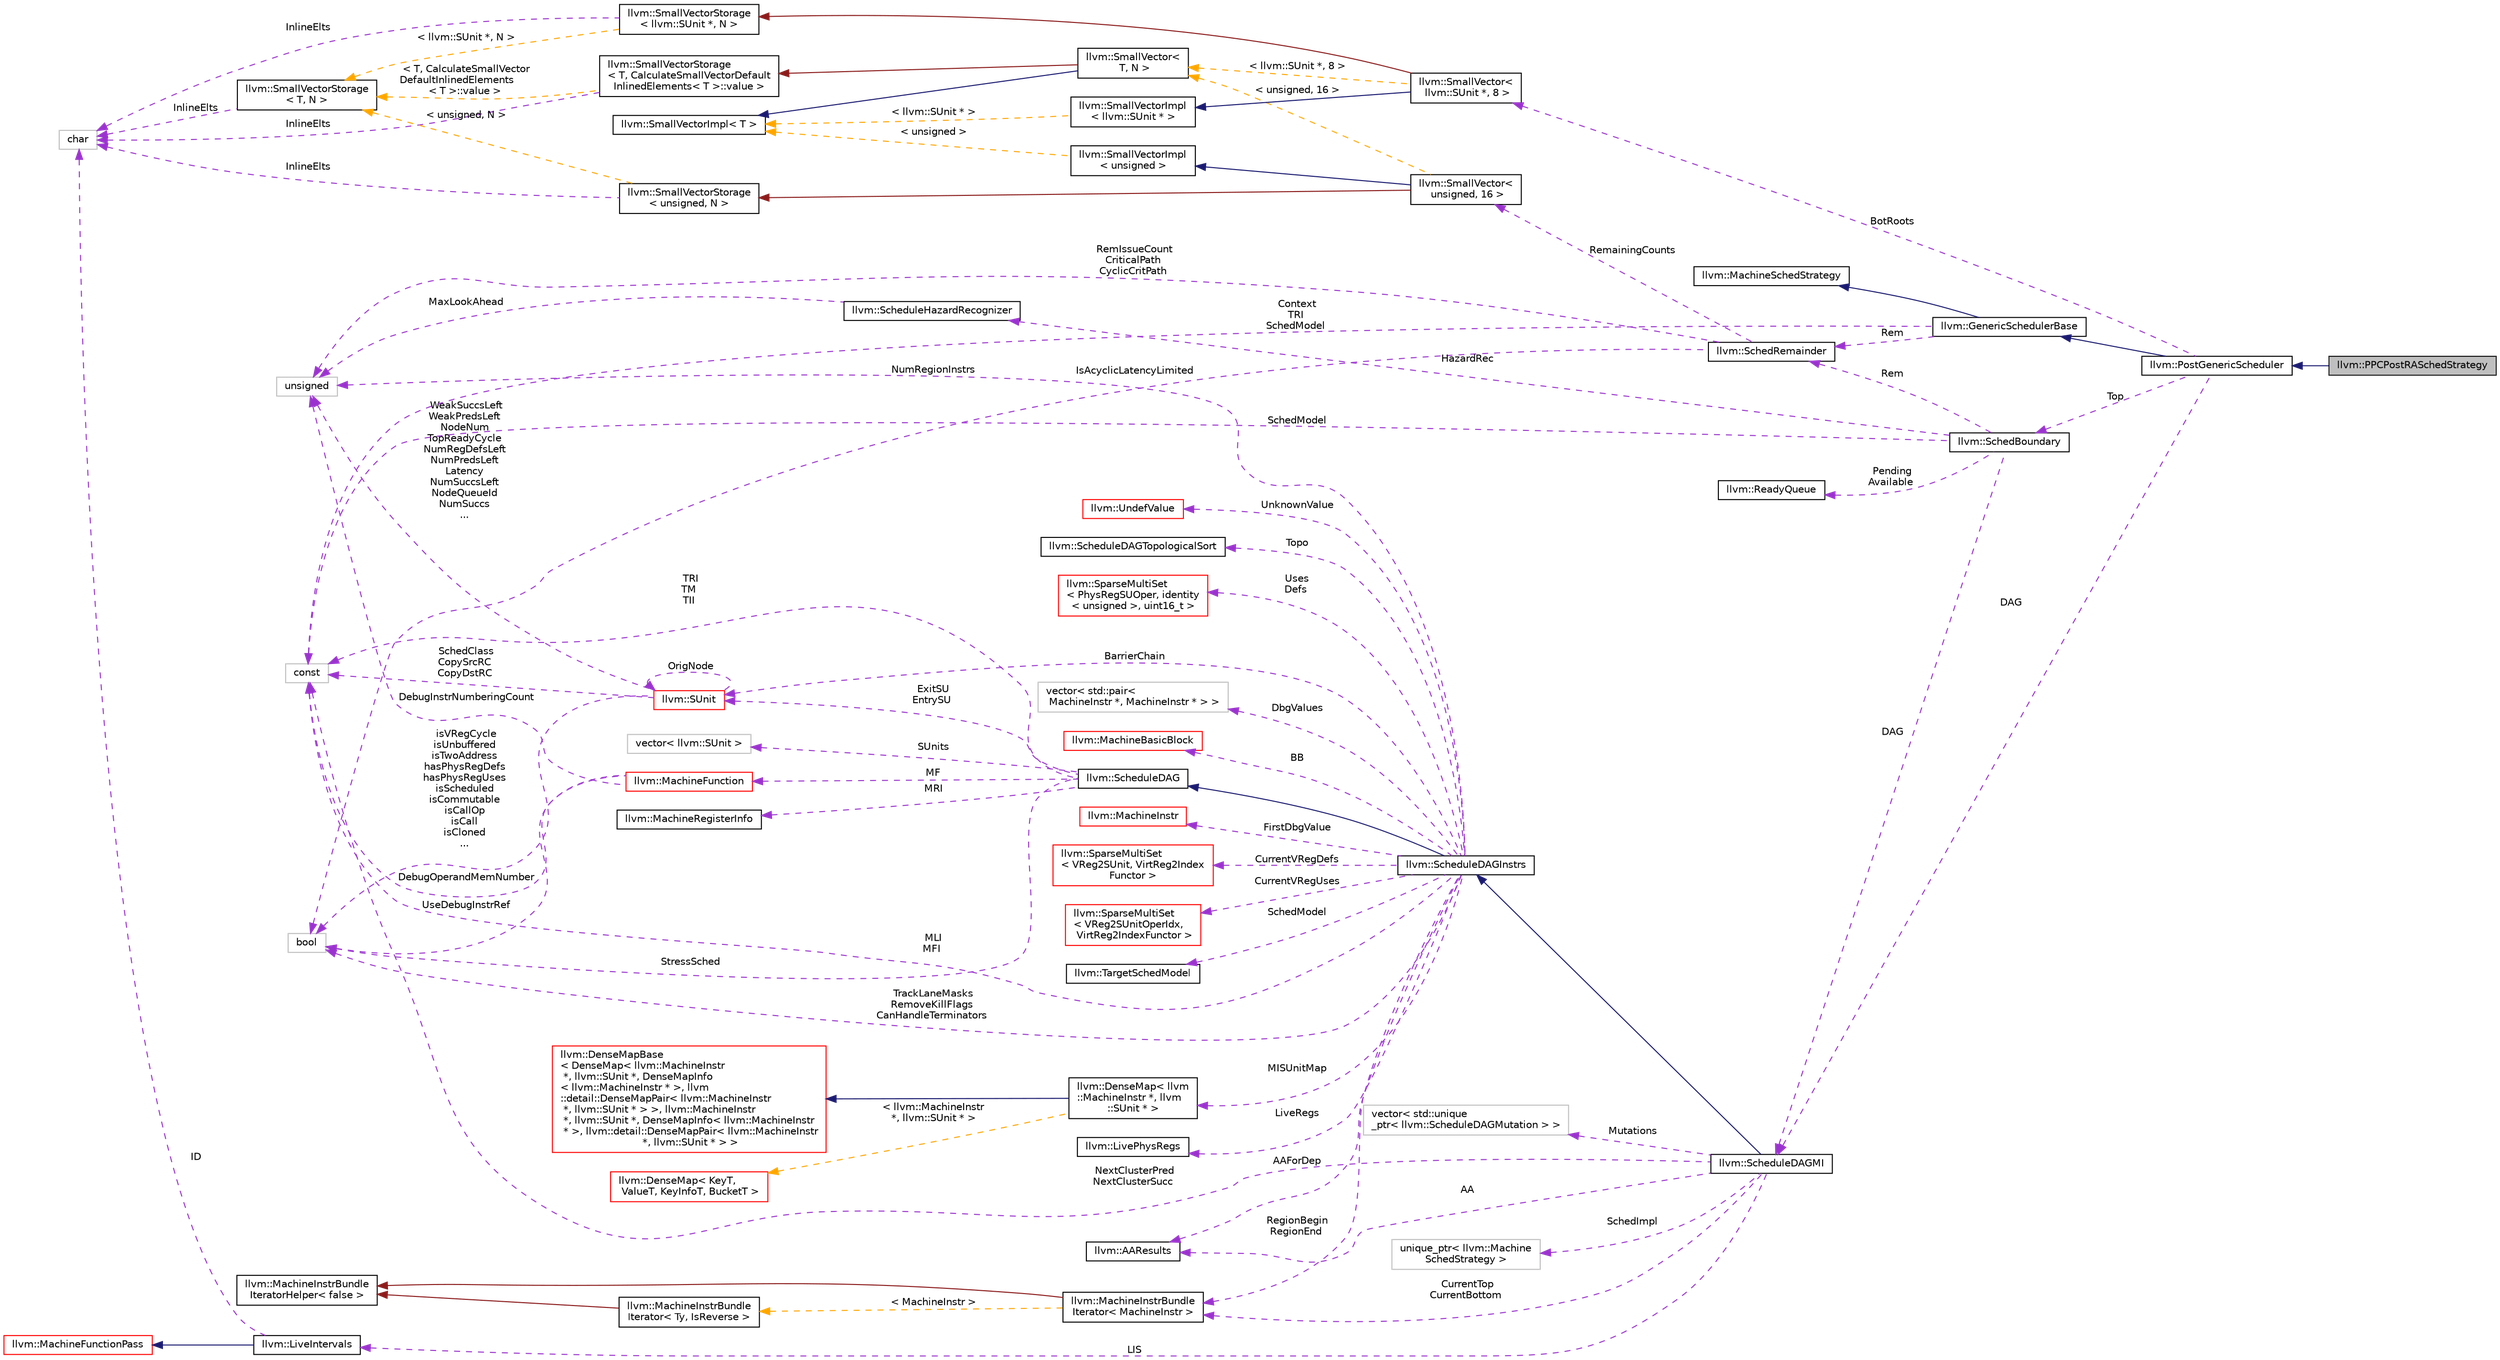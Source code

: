 digraph "llvm::PPCPostRASchedStrategy"
{
 // LATEX_PDF_SIZE
  bgcolor="transparent";
  edge [fontname="Helvetica",fontsize="10",labelfontname="Helvetica",labelfontsize="10"];
  node [fontname="Helvetica",fontsize="10",shape=record];
  rankdir="LR";
  Node1 [label="llvm::PPCPostRASchedStrategy",height=0.2,width=0.4,color="black", fillcolor="grey75", style="filled", fontcolor="black",tooltip="A MachineSchedStrategy implementation for PowerPC post RA scheduling."];
  Node2 -> Node1 [dir="back",color="midnightblue",fontsize="10",style="solid",fontname="Helvetica"];
  Node2 [label="llvm::PostGenericScheduler",height=0.2,width=0.4,color="black",URL="$classllvm_1_1PostGenericScheduler.html",tooltip="PostGenericScheduler - Interface to the scheduling algorithm used by ScheduleDAGMI."];
  Node3 -> Node2 [dir="back",color="midnightblue",fontsize="10",style="solid",fontname="Helvetica"];
  Node3 [label="llvm::GenericSchedulerBase",height=0.2,width=0.4,color="black",URL="$classllvm_1_1GenericSchedulerBase.html",tooltip="Base class for GenericScheduler."];
  Node4 -> Node3 [dir="back",color="midnightblue",fontsize="10",style="solid",fontname="Helvetica"];
  Node4 [label="llvm::MachineSchedStrategy",height=0.2,width=0.4,color="black",URL="$classllvm_1_1MachineSchedStrategy.html",tooltip="MachineSchedStrategy - Interface to the scheduling algorithm used by ScheduleDAGMI."];
  Node5 -> Node3 [dir="back",color="darkorchid3",fontsize="10",style="dashed",label=" Rem" ,fontname="Helvetica"];
  Node5 [label="llvm::SchedRemainder",height=0.2,width=0.4,color="black",URL="$structllvm_1_1SchedRemainder.html",tooltip="Summarize the unscheduled region."];
  Node6 -> Node5 [dir="back",color="darkorchid3",fontsize="10",style="dashed",label=" RemainingCounts" ,fontname="Helvetica"];
  Node6 [label="llvm::SmallVector\<\l unsigned, 16 \>",height=0.2,width=0.4,color="black",URL="$classllvm_1_1SmallVector.html",tooltip=" "];
  Node7 -> Node6 [dir="back",color="midnightblue",fontsize="10",style="solid",fontname="Helvetica"];
  Node7 [label="llvm::SmallVectorImpl\l\< unsigned \>",height=0.2,width=0.4,color="black",URL="$classllvm_1_1SmallVectorImpl.html",tooltip=" "];
  Node8 -> Node7 [dir="back",color="orange",fontsize="10",style="dashed",label=" \< unsigned \>" ,fontname="Helvetica"];
  Node8 [label="llvm::SmallVectorImpl\< T \>",height=0.2,width=0.4,color="black",URL="$classllvm_1_1SmallVectorImpl.html",tooltip="This class consists of common code factored out of the SmallVector class to reduce code duplication b..."];
  Node9 -> Node6 [dir="back",color="firebrick4",fontsize="10",style="solid",fontname="Helvetica"];
  Node9 [label="llvm::SmallVectorStorage\l\< unsigned, N \>",height=0.2,width=0.4,color="black",URL="$structllvm_1_1SmallVectorStorage.html",tooltip=" "];
  Node10 -> Node9 [dir="back",color="darkorchid3",fontsize="10",style="dashed",label=" InlineElts" ,fontname="Helvetica"];
  Node10 [label="char",height=0.2,width=0.4,color="grey75",tooltip=" "];
  Node11 -> Node9 [dir="back",color="orange",fontsize="10",style="dashed",label=" \< unsigned, N \>" ,fontname="Helvetica"];
  Node11 [label="llvm::SmallVectorStorage\l\< T, N \>",height=0.2,width=0.4,color="black",URL="$structllvm_1_1SmallVectorStorage.html",tooltip="Storage for the SmallVector elements."];
  Node10 -> Node11 [dir="back",color="darkorchid3",fontsize="10",style="dashed",label=" InlineElts" ,fontname="Helvetica"];
  Node12 -> Node6 [dir="back",color="orange",fontsize="10",style="dashed",label=" \< unsigned, 16 \>" ,fontname="Helvetica"];
  Node12 [label="llvm::SmallVector\<\l T, N \>",height=0.2,width=0.4,color="black",URL="$classllvm_1_1SmallVector.html",tooltip="This is a 'vector' (really, a variable-sized array), optimized for the case when the array is small."];
  Node8 -> Node12 [dir="back",color="midnightblue",fontsize="10",style="solid",fontname="Helvetica"];
  Node13 -> Node12 [dir="back",color="firebrick4",fontsize="10",style="solid",fontname="Helvetica"];
  Node13 [label="llvm::SmallVectorStorage\l\< T, CalculateSmallVectorDefault\lInlinedElements\< T \>::value \>",height=0.2,width=0.4,color="black",URL="$structllvm_1_1SmallVectorStorage.html",tooltip=" "];
  Node10 -> Node13 [dir="back",color="darkorchid3",fontsize="10",style="dashed",label=" InlineElts" ,fontname="Helvetica"];
  Node11 -> Node13 [dir="back",color="orange",fontsize="10",style="dashed",label=" \< T, CalculateSmallVector\lDefaultInlinedElements\l\< T \>::value \>" ,fontname="Helvetica"];
  Node14 -> Node5 [dir="back",color="darkorchid3",fontsize="10",style="dashed",label=" IsAcyclicLatencyLimited" ,fontname="Helvetica"];
  Node14 [label="bool",height=0.2,width=0.4,color="grey75",tooltip=" "];
  Node15 -> Node5 [dir="back",color="darkorchid3",fontsize="10",style="dashed",label=" RemIssueCount\nCriticalPath\nCyclicCritPath" ,fontname="Helvetica"];
  Node15 [label="unsigned",height=0.2,width=0.4,color="grey75",tooltip=" "];
  Node16 -> Node3 [dir="back",color="darkorchid3",fontsize="10",style="dashed",label=" Context\nTRI\nSchedModel" ,fontname="Helvetica"];
  Node16 [label="const",height=0.2,width=0.4,color="grey75",tooltip=" "];
  Node17 -> Node2 [dir="back",color="darkorchid3",fontsize="10",style="dashed",label=" BotRoots" ,fontname="Helvetica"];
  Node17 [label="llvm::SmallVector\<\l llvm::SUnit *, 8 \>",height=0.2,width=0.4,color="black",URL="$classllvm_1_1SmallVector.html",tooltip=" "];
  Node18 -> Node17 [dir="back",color="midnightblue",fontsize="10",style="solid",fontname="Helvetica"];
  Node18 [label="llvm::SmallVectorImpl\l\< llvm::SUnit * \>",height=0.2,width=0.4,color="black",URL="$classllvm_1_1SmallVectorImpl.html",tooltip=" "];
  Node8 -> Node18 [dir="back",color="orange",fontsize="10",style="dashed",label=" \< llvm::SUnit * \>" ,fontname="Helvetica"];
  Node19 -> Node17 [dir="back",color="firebrick4",fontsize="10",style="solid",fontname="Helvetica"];
  Node19 [label="llvm::SmallVectorStorage\l\< llvm::SUnit *, N \>",height=0.2,width=0.4,color="black",URL="$structllvm_1_1SmallVectorStorage.html",tooltip=" "];
  Node10 -> Node19 [dir="back",color="darkorchid3",fontsize="10",style="dashed",label=" InlineElts" ,fontname="Helvetica"];
  Node11 -> Node19 [dir="back",color="orange",fontsize="10",style="dashed",label=" \< llvm::SUnit *, N \>" ,fontname="Helvetica"];
  Node12 -> Node17 [dir="back",color="orange",fontsize="10",style="dashed",label=" \< llvm::SUnit *, 8 \>" ,fontname="Helvetica"];
  Node20 -> Node2 [dir="back",color="darkorchid3",fontsize="10",style="dashed",label=" DAG" ,fontname="Helvetica"];
  Node20 [label="llvm::ScheduleDAGMI",height=0.2,width=0.4,color="black",URL="$classllvm_1_1ScheduleDAGMI.html",tooltip="ScheduleDAGMI is an implementation of ScheduleDAGInstrs that simply schedules machine instructions ac..."];
  Node21 -> Node20 [dir="back",color="midnightblue",fontsize="10",style="solid",fontname="Helvetica"];
  Node21 [label="llvm::ScheduleDAGInstrs",height=0.2,width=0.4,color="black",URL="$classllvm_1_1ScheduleDAGInstrs.html",tooltip="A ScheduleDAG for scheduling lists of MachineInstr."];
  Node22 -> Node21 [dir="back",color="midnightblue",fontsize="10",style="solid",fontname="Helvetica"];
  Node22 [label="llvm::ScheduleDAG",height=0.2,width=0.4,color="black",URL="$classllvm_1_1ScheduleDAG.html",tooltip=" "];
  Node23 -> Node22 [dir="back",color="darkorchid3",fontsize="10",style="dashed",label=" MF" ,fontname="Helvetica"];
  Node23 [label="llvm::MachineFunction",height=0.2,width=0.4,color="red",URL="$classllvm_1_1MachineFunction.html",tooltip=" "];
  Node14 -> Node23 [dir="back",color="darkorchid3",fontsize="10",style="dashed",label=" UseDebugInstrRef" ,fontname="Helvetica"];
  Node16 -> Node23 [dir="back",color="darkorchid3",fontsize="10",style="dashed",label=" DebugOperandMemNumber" ,fontname="Helvetica"];
  Node15 -> Node23 [dir="back",color="darkorchid3",fontsize="10",style="dashed",label=" DebugInstrNumberingCount" ,fontname="Helvetica"];
  Node36 -> Node22 [dir="back",color="darkorchid3",fontsize="10",style="dashed",label=" ExitSU\nEntrySU" ,fontname="Helvetica"];
  Node36 [label="llvm::SUnit",height=0.2,width=0.4,color="red",URL="$classllvm_1_1SUnit.html",tooltip="Scheduling unit. This is a node in the scheduling DAG."];
  Node36 -> Node36 [dir="back",color="darkorchid3",fontsize="10",style="dashed",label=" OrigNode" ,fontname="Helvetica"];
  Node14 -> Node36 [dir="back",color="darkorchid3",fontsize="10",style="dashed",label=" isVRegCycle\nisUnbuffered\nisTwoAddress\nhasPhysRegDefs\nhasPhysRegUses\nisScheduled\nisCommutable\nisCallOp\nisCall\nisCloned\n..." ,fontname="Helvetica"];
  Node15 -> Node36 [dir="back",color="darkorchid3",fontsize="10",style="dashed",label=" WeakSuccsLeft\nWeakPredsLeft\nNodeNum\nTopReadyCycle\nNumRegDefsLeft\nNumPredsLeft\nLatency\nNumSuccsLeft\nNodeQueueId\nNumSuccs\n..." ,fontname="Helvetica"];
  Node16 -> Node36 [dir="back",color="darkorchid3",fontsize="10",style="dashed",label=" SchedClass\nCopySrcRC\nCopyDstRC" ,fontname="Helvetica"];
  Node41 -> Node22 [dir="back",color="darkorchid3",fontsize="10",style="dashed",label=" SUnits" ,fontname="Helvetica"];
  Node41 [label="vector\< llvm::SUnit \>",height=0.2,width=0.4,color="grey75",tooltip=" "];
  Node14 -> Node22 [dir="back",color="darkorchid3",fontsize="10",style="dashed",label=" StressSched" ,fontname="Helvetica"];
  Node42 -> Node22 [dir="back",color="darkorchid3",fontsize="10",style="dashed",label=" MRI" ,fontname="Helvetica"];
  Node42 [label="llvm::MachineRegisterInfo",height=0.2,width=0.4,color="black",URL="$classllvm_1_1MachineRegisterInfo.html",tooltip="MachineRegisterInfo - Keep track of information for virtual and physical registers,..."];
  Node16 -> Node22 [dir="back",color="darkorchid3",fontsize="10",style="dashed",label=" TRI\nTM\nTII" ,fontname="Helvetica"];
  Node43 -> Node21 [dir="back",color="darkorchid3",fontsize="10",style="dashed",label=" MISUnitMap" ,fontname="Helvetica"];
  Node43 [label="llvm::DenseMap\< llvm\l::MachineInstr *, llvm\l::SUnit * \>",height=0.2,width=0.4,color="black",URL="$classllvm_1_1DenseMap.html",tooltip=" "];
  Node44 -> Node43 [dir="back",color="midnightblue",fontsize="10",style="solid",fontname="Helvetica"];
  Node44 [label="llvm::DenseMapBase\l\< DenseMap\< llvm::MachineInstr\l *, llvm::SUnit *, DenseMapInfo\l\< llvm::MachineInstr * \>, llvm\l::detail::DenseMapPair\< llvm::MachineInstr\l *, llvm::SUnit * \> \>, llvm::MachineInstr\l *, llvm::SUnit *, DenseMapInfo\< llvm::MachineInstr\l * \>, llvm::detail::DenseMapPair\< llvm::MachineInstr\l *, llvm::SUnit * \> \>",height=0.2,width=0.4,color="red",URL="$classllvm_1_1DenseMapBase.html",tooltip=" "];
  Node31 -> Node43 [dir="back",color="orange",fontsize="10",style="dashed",label=" \< llvm::MachineInstr\l *, llvm::SUnit * \>" ,fontname="Helvetica"];
  Node31 [label="llvm::DenseMap\< KeyT,\l ValueT, KeyInfoT, BucketT \>",height=0.2,width=0.4,color="red",URL="$classllvm_1_1DenseMap.html",tooltip=" "];
  Node45 -> Node21 [dir="back",color="darkorchid3",fontsize="10",style="dashed",label=" RegionBegin\nRegionEnd" ,fontname="Helvetica"];
  Node45 [label="llvm::MachineInstrBundle\lIterator\< MachineInstr \>",height=0.2,width=0.4,color="black",URL="$classllvm_1_1MachineInstrBundleIterator.html",tooltip=" "];
  Node46 -> Node45 [dir="back",color="firebrick4",fontsize="10",style="solid",fontname="Helvetica"];
  Node46 [label="llvm::MachineInstrBundle\lIteratorHelper\< false \>",height=0.2,width=0.4,color="black",URL="$structllvm_1_1MachineInstrBundleIteratorHelper_3_01false_01_4.html",tooltip=" "];
  Node47 -> Node45 [dir="back",color="orange",fontsize="10",style="dashed",label=" \< MachineInstr \>" ,fontname="Helvetica"];
  Node47 [label="llvm::MachineInstrBundle\lIterator\< Ty, IsReverse \>",height=0.2,width=0.4,color="black",URL="$classllvm_1_1MachineInstrBundleIterator.html",tooltip="MachineBasicBlock iterator that automatically skips over MIs that are inside bundles (i...."];
  Node46 -> Node47 [dir="back",color="firebrick4",fontsize="10",style="solid",fontname="Helvetica"];
  Node48 -> Node21 [dir="back",color="darkorchid3",fontsize="10",style="dashed",label=" DbgValues" ,fontname="Helvetica"];
  Node48 [label="vector\< std::pair\<\l MachineInstr *, MachineInstr * \> \>",height=0.2,width=0.4,color="grey75",tooltip=" "];
  Node36 -> Node21 [dir="back",color="darkorchid3",fontsize="10",style="dashed",label=" BarrierChain" ,fontname="Helvetica"];
  Node49 -> Node21 [dir="back",color="darkorchid3",fontsize="10",style="dashed",label=" LiveRegs" ,fontname="Helvetica"];
  Node49 [label="llvm::LivePhysRegs",height=0.2,width=0.4,color="black",URL="$classllvm_1_1LivePhysRegs.html",tooltip="A set of physical registers with utility functions to track liveness when walking backward/forward th..."];
  Node50 -> Node21 [dir="back",color="darkorchid3",fontsize="10",style="dashed",label=" UnknownValue" ,fontname="Helvetica"];
  Node50 [label="llvm::UndefValue",height=0.2,width=0.4,color="red",URL="$classllvm_1_1UndefValue.html",tooltip="'undef' values are things that do not have specified contents."];
  Node56 -> Node21 [dir="back",color="darkorchid3",fontsize="10",style="dashed",label=" AAForDep" ,fontname="Helvetica"];
  Node56 [label="llvm::AAResults",height=0.2,width=0.4,color="black",URL="$classllvm_1_1AAResults.html",tooltip=" "];
  Node14 -> Node21 [dir="back",color="darkorchid3",fontsize="10",style="dashed",label=" TrackLaneMasks\nRemoveKillFlags\nCanHandleTerminators" ,fontname="Helvetica"];
  Node57 -> Node21 [dir="back",color="darkorchid3",fontsize="10",style="dashed",label=" Topo" ,fontname="Helvetica"];
  Node57 [label="llvm::ScheduleDAGTopologicalSort",height=0.2,width=0.4,color="black",URL="$classllvm_1_1ScheduleDAGTopologicalSort.html",tooltip="This class can compute a topological ordering for SUnits and provides methods for dynamically updatin..."];
  Node58 -> Node21 [dir="back",color="darkorchid3",fontsize="10",style="dashed",label=" Uses\nDefs" ,fontname="Helvetica"];
  Node58 [label="llvm::SparseMultiSet\l\< PhysRegSUOper, identity\l\< unsigned \>, uint16_t \>",height=0.2,width=0.4,color="red",URL="$classllvm_1_1SparseMultiSet.html",tooltip=" "];
  Node60 -> Node21 [dir="back",color="darkorchid3",fontsize="10",style="dashed",label=" BB" ,fontname="Helvetica"];
  Node60 [label="llvm::MachineBasicBlock",height=0.2,width=0.4,color="red",URL="$classllvm_1_1MachineBasicBlock.html",tooltip=" "];
  Node74 -> Node21 [dir="back",color="darkorchid3",fontsize="10",style="dashed",label=" FirstDbgValue" ,fontname="Helvetica"];
  Node74 [label="llvm::MachineInstr",height=0.2,width=0.4,color="red",URL="$classllvm_1_1MachineInstr.html",tooltip="Representation of each machine instruction."];
  Node79 -> Node21 [dir="back",color="darkorchid3",fontsize="10",style="dashed",label=" CurrentVRegDefs" ,fontname="Helvetica"];
  Node79 [label="llvm::SparseMultiSet\l\< VReg2SUnit, VirtReg2Index\lFunctor \>",height=0.2,width=0.4,color="red",URL="$classllvm_1_1SparseMultiSet.html",tooltip=" "];
  Node15 -> Node21 [dir="back",color="darkorchid3",fontsize="10",style="dashed",label=" NumRegionInstrs" ,fontname="Helvetica"];
  Node80 -> Node21 [dir="back",color="darkorchid3",fontsize="10",style="dashed",label=" SchedModel" ,fontname="Helvetica"];
  Node80 [label="llvm::TargetSchedModel",height=0.2,width=0.4,color="black",URL="$classllvm_1_1TargetSchedModel.html",tooltip="Provide an instruction scheduling machine model to CodeGen passes."];
  Node16 -> Node21 [dir="back",color="darkorchid3",fontsize="10",style="dashed",label=" MLI\nMFI" ,fontname="Helvetica"];
  Node81 -> Node21 [dir="back",color="darkorchid3",fontsize="10",style="dashed",label=" CurrentVRegUses" ,fontname="Helvetica"];
  Node81 [label="llvm::SparseMultiSet\l\< VReg2SUnitOperIdx,\l VirtReg2IndexFunctor \>",height=0.2,width=0.4,color="red",URL="$classllvm_1_1SparseMultiSet.html",tooltip=" "];
  Node45 -> Node20 [dir="back",color="darkorchid3",fontsize="10",style="dashed",label=" CurrentTop\nCurrentBottom" ,fontname="Helvetica"];
  Node56 -> Node20 [dir="back",color="darkorchid3",fontsize="10",style="dashed",label=" AA" ,fontname="Helvetica"];
  Node82 -> Node20 [dir="back",color="darkorchid3",fontsize="10",style="dashed",label=" Mutations" ,fontname="Helvetica"];
  Node82 [label="vector\< std::unique\l_ptr\< llvm::ScheduleDAGMutation \> \>",height=0.2,width=0.4,color="grey75",tooltip=" "];
  Node83 -> Node20 [dir="back",color="darkorchid3",fontsize="10",style="dashed",label=" LIS" ,fontname="Helvetica"];
  Node83 [label="llvm::LiveIntervals",height=0.2,width=0.4,color="black",URL="$classllvm_1_1LiveIntervals.html",tooltip=" "];
  Node84 -> Node83 [dir="back",color="midnightblue",fontsize="10",style="solid",fontname="Helvetica"];
  Node84 [label="llvm::MachineFunctionPass",height=0.2,width=0.4,color="red",URL="$classllvm_1_1MachineFunctionPass.html",tooltip="MachineFunctionPass - This class adapts the FunctionPass interface to allow convenient creation of pa..."];
  Node10 -> Node83 [dir="back",color="darkorchid3",fontsize="10",style="dashed",label=" ID" ,fontname="Helvetica"];
  Node16 -> Node20 [dir="back",color="darkorchid3",fontsize="10",style="dashed",label=" NextClusterPred\nNextClusterSucc" ,fontname="Helvetica"];
  Node87 -> Node20 [dir="back",color="darkorchid3",fontsize="10",style="dashed",label=" SchedImpl" ,fontname="Helvetica"];
  Node87 [label="unique_ptr\< llvm::Machine\lSchedStrategy \>",height=0.2,width=0.4,color="grey75",tooltip=" "];
  Node88 -> Node2 [dir="back",color="darkorchid3",fontsize="10",style="dashed",label=" Top" ,fontname="Helvetica"];
  Node88 [label="llvm::SchedBoundary",height=0.2,width=0.4,color="black",URL="$classllvm_1_1SchedBoundary.html",tooltip="Each Scheduling boundary is associated with ready queues."];
  Node20 -> Node88 [dir="back",color="darkorchid3",fontsize="10",style="dashed",label=" DAG" ,fontname="Helvetica"];
  Node5 -> Node88 [dir="back",color="darkorchid3",fontsize="10",style="dashed",label=" Rem" ,fontname="Helvetica"];
  Node89 -> Node88 [dir="back",color="darkorchid3",fontsize="10",style="dashed",label=" HazardRec" ,fontname="Helvetica"];
  Node89 [label="llvm::ScheduleHazardRecognizer",height=0.2,width=0.4,color="black",URL="$classllvm_1_1ScheduleHazardRecognizer.html",tooltip="HazardRecognizer - This determines whether or not an instruction can be issued this cycle,..."];
  Node15 -> Node89 [dir="back",color="darkorchid3",fontsize="10",style="dashed",label=" MaxLookAhead" ,fontname="Helvetica"];
  Node16 -> Node88 [dir="back",color="darkorchid3",fontsize="10",style="dashed",label=" SchedModel" ,fontname="Helvetica"];
  Node90 -> Node88 [dir="back",color="darkorchid3",fontsize="10",style="dashed",label=" Pending\nAvailable" ,fontname="Helvetica"];
  Node90 [label="llvm::ReadyQueue",height=0.2,width=0.4,color="black",URL="$classllvm_1_1ReadyQueue.html",tooltip="Helpers for implementing custom MachineSchedStrategy classes."];
}
